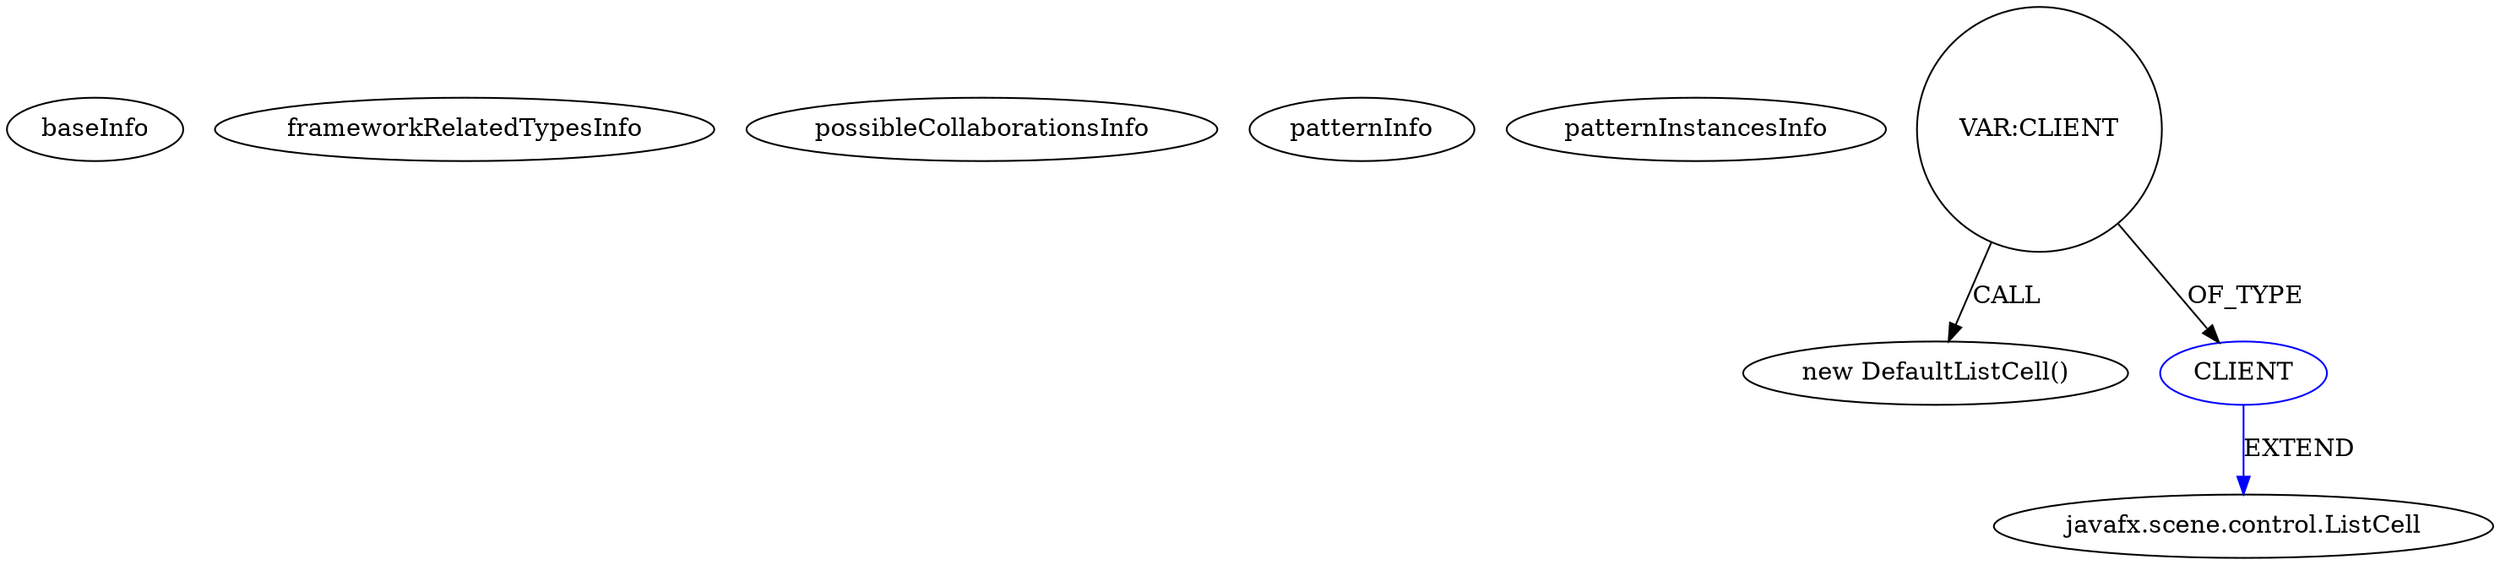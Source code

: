 digraph {
baseInfo[graphId=4547,category="pattern",isAnonymous=false,possibleRelation=false]
frameworkRelatedTypesInfo[]
possibleCollaborationsInfo[]
patternInfo[frequency=2.0,patternRootClient=null]
patternInstancesInfo[0="Fisiu-skontrumFx~/Fisiu-skontrumFx/skontrumFx-master/skontrumFxApp/src/application/ContextMenuListCell.java~javafx.util.Callback forListView(javafx.scene.control.ContextMenu,javafx.util.Callback)~462",1="Fisiu-skontrumFx~/Fisiu-skontrumFx/skontrumFx-master/skontrumFxApp/src/application/ContextMenuListCell.java~ContextMenuListCell~461"]
6[label="new DefaultListCell()",vertexType="CONSTRUCTOR_CALL",isFrameworkType=false]
7[label="VAR:CLIENT",vertexType="VARIABLE_EXPRESION",isFrameworkType=false,shape=circle]
8[label="CLIENT",vertexType="REFERENCE_CLIENT_CLASS_DECLARATION",isFrameworkType=false,color=blue]
3[label="javafx.scene.control.ListCell",vertexType="FRAMEWORK_CLASS_TYPE",isFrameworkType=false]
7->8[label="OF_TYPE"]
7->6[label="CALL"]
8->3[label="EXTEND",color=blue]
}
